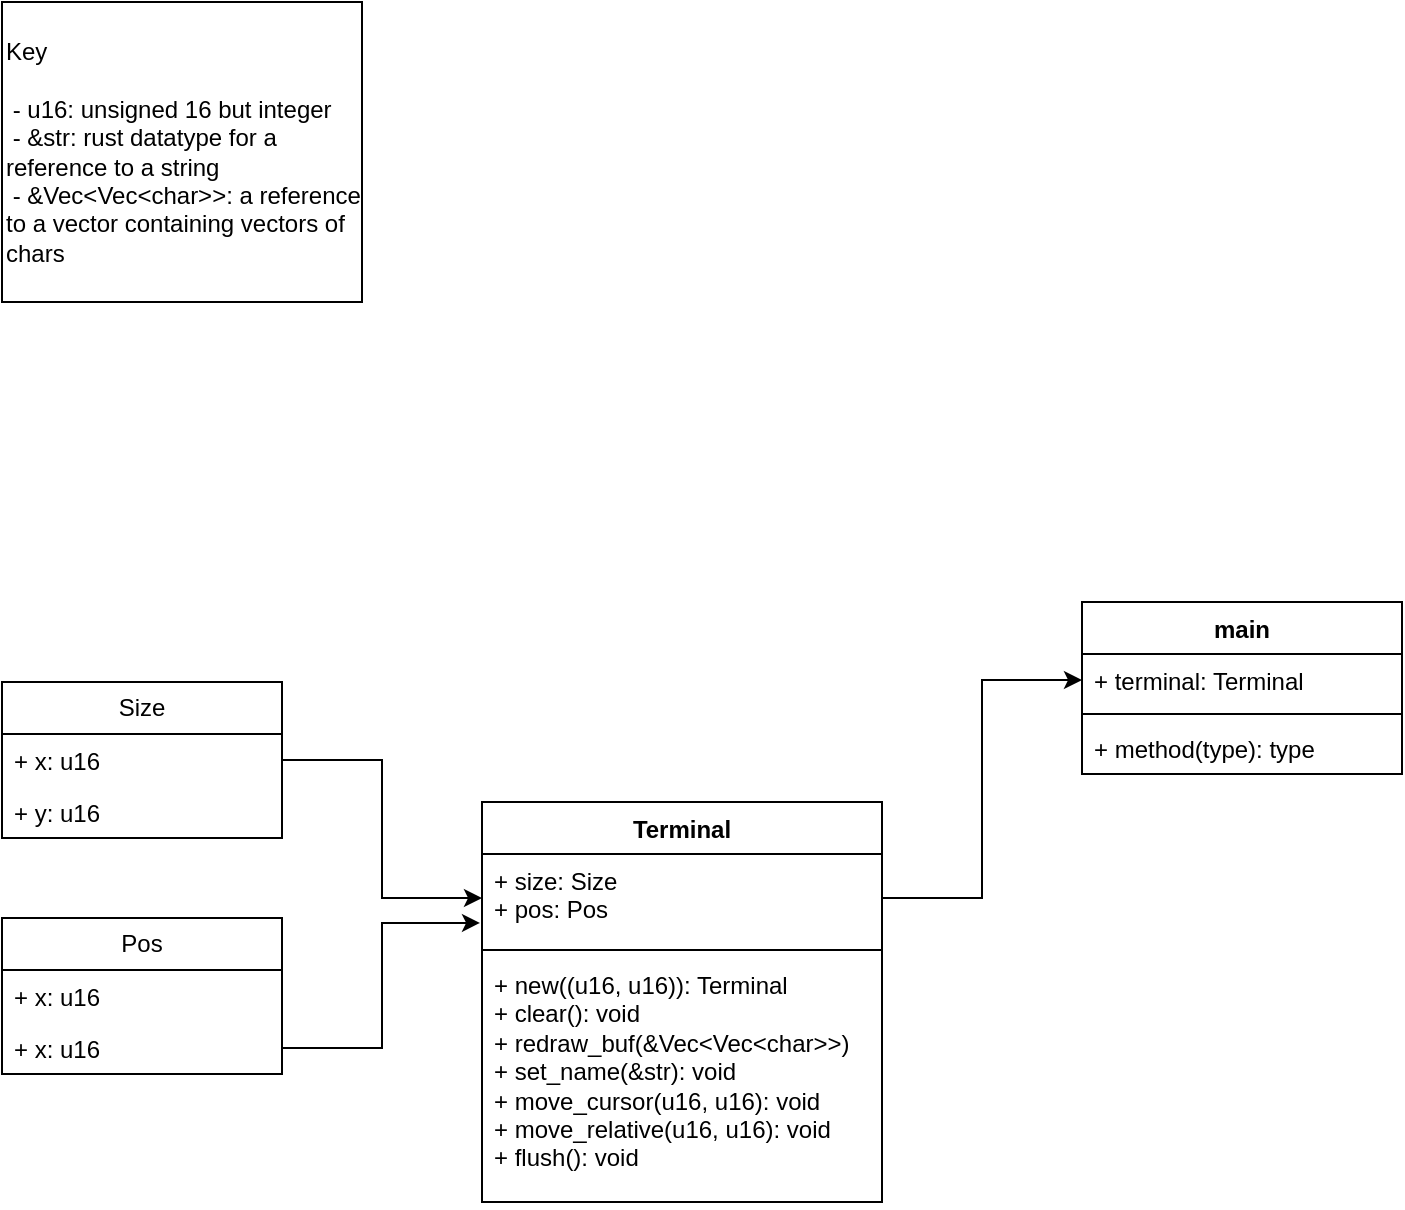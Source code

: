 <mxfile version="24.2.1" type="device">
  <diagram name="Page-1" id="ZxRSOgG9_3G_jGZx2Vew">
    <mxGraphModel dx="1434" dy="676" grid="1" gridSize="10" guides="1" tooltips="1" connect="1" arrows="1" fold="1" page="1" pageScale="1" pageWidth="850" pageHeight="1100" math="0" shadow="0">
      <root>
        <mxCell id="0" />
        <mxCell id="1" parent="0" />
        <mxCell id="3ou3jFzYtSS5XbmWomfG-1" value="Terminal" style="swimlane;fontStyle=1;align=center;verticalAlign=top;childLayout=stackLayout;horizontal=1;startSize=26;horizontalStack=0;resizeParent=1;resizeParentMax=0;resizeLast=0;collapsible=1;marginBottom=0;whiteSpace=wrap;html=1;" parent="1" vertex="1">
          <mxGeometry x="280" y="440" width="200" height="200" as="geometry">
            <mxRectangle x="280" y="440" width="90" height="30" as="alternateBounds" />
          </mxGeometry>
        </mxCell>
        <mxCell id="3ou3jFzYtSS5XbmWomfG-2" value="+ size: Size&lt;div&gt;+ pos: Pos&lt;br&gt;&lt;div&gt;&lt;br&gt;&lt;/div&gt;&lt;/div&gt;" style="text;strokeColor=none;fillColor=none;align=left;verticalAlign=top;spacingLeft=4;spacingRight=4;overflow=hidden;rotatable=0;points=[[0,0.5],[1,0.5]];portConstraint=eastwest;whiteSpace=wrap;html=1;" parent="3ou3jFzYtSS5XbmWomfG-1" vertex="1">
          <mxGeometry y="26" width="200" height="44" as="geometry" />
        </mxCell>
        <mxCell id="3ou3jFzYtSS5XbmWomfG-3" value="" style="line;strokeWidth=1;fillColor=none;align=left;verticalAlign=middle;spacingTop=-1;spacingLeft=3;spacingRight=3;rotatable=0;labelPosition=right;points=[];portConstraint=eastwest;strokeColor=inherit;" parent="3ou3jFzYtSS5XbmWomfG-1" vertex="1">
          <mxGeometry y="70" width="200" height="8" as="geometry" />
        </mxCell>
        <mxCell id="3ou3jFzYtSS5XbmWomfG-4" value="&lt;div&gt;+ new((u16, u16)): Terminal&lt;/div&gt;+ clear(): void&amp;nbsp;&lt;div&gt;+ redraw_buf(&amp;amp;Vec&amp;lt;Vec&amp;lt;char&amp;gt;&amp;gt;)&lt;br&gt;&lt;div&gt;&lt;div&gt;+ set_name(&amp;amp;str): void&lt;/div&gt;&lt;div&gt;+&lt;span style=&quot;background-color: initial;&quot;&gt;&amp;nbsp;move_cursor(u16, u16): void&lt;/span&gt;&lt;/div&gt;&lt;div&gt;&lt;span style=&quot;background-color: initial;&quot;&gt;+ move_relative(u16, u16): void&lt;/span&gt;&lt;/div&gt;&lt;div&gt;&lt;span style=&quot;background-color: initial;&quot;&gt;+ flush(): void&lt;/span&gt;&lt;/div&gt;&lt;/div&gt;&lt;/div&gt;" style="text;strokeColor=none;fillColor=none;align=left;verticalAlign=top;spacingLeft=4;spacingRight=4;overflow=hidden;rotatable=0;points=[[0,0.5],[1,0.5]];portConstraint=eastwest;whiteSpace=wrap;html=1;" parent="3ou3jFzYtSS5XbmWomfG-1" vertex="1">
          <mxGeometry y="78" width="200" height="122" as="geometry" />
        </mxCell>
        <mxCell id="3ou3jFzYtSS5XbmWomfG-5" value="main&lt;div&gt;&lt;br&gt;&lt;/div&gt;" style="swimlane;fontStyle=1;align=center;verticalAlign=top;childLayout=stackLayout;horizontal=1;startSize=26;horizontalStack=0;resizeParent=1;resizeParentMax=0;resizeLast=0;collapsible=1;marginBottom=0;whiteSpace=wrap;html=1;" parent="1" vertex="1">
          <mxGeometry x="580" y="340" width="160" height="86" as="geometry" />
        </mxCell>
        <mxCell id="3ou3jFzYtSS5XbmWomfG-6" value="+ terminal: Terminal" style="text;strokeColor=none;fillColor=none;align=left;verticalAlign=top;spacingLeft=4;spacingRight=4;overflow=hidden;rotatable=0;points=[[0,0.5],[1,0.5]];portConstraint=eastwest;whiteSpace=wrap;html=1;" parent="3ou3jFzYtSS5XbmWomfG-5" vertex="1">
          <mxGeometry y="26" width="160" height="26" as="geometry" />
        </mxCell>
        <mxCell id="3ou3jFzYtSS5XbmWomfG-7" value="" style="line;strokeWidth=1;fillColor=none;align=left;verticalAlign=middle;spacingTop=-1;spacingLeft=3;spacingRight=3;rotatable=0;labelPosition=right;points=[];portConstraint=eastwest;strokeColor=inherit;" parent="3ou3jFzYtSS5XbmWomfG-5" vertex="1">
          <mxGeometry y="52" width="160" height="8" as="geometry" />
        </mxCell>
        <mxCell id="3ou3jFzYtSS5XbmWomfG-8" value="+ method(type): type" style="text;strokeColor=none;fillColor=none;align=left;verticalAlign=top;spacingLeft=4;spacingRight=4;overflow=hidden;rotatable=0;points=[[0,0.5],[1,0.5]];portConstraint=eastwest;whiteSpace=wrap;html=1;" parent="3ou3jFzYtSS5XbmWomfG-5" vertex="1">
          <mxGeometry y="60" width="160" height="26" as="geometry" />
        </mxCell>
        <mxCell id="3ou3jFzYtSS5XbmWomfG-9" style="edgeStyle=orthogonalEdgeStyle;rounded=0;orthogonalLoop=1;jettySize=auto;html=1;exitX=1;exitY=0.5;exitDx=0;exitDy=0;entryX=0;entryY=0.5;entryDx=0;entryDy=0;" parent="1" source="3ou3jFzYtSS5XbmWomfG-2" target="3ou3jFzYtSS5XbmWomfG-6" edge="1">
          <mxGeometry relative="1" as="geometry" />
        </mxCell>
        <mxCell id="3ou3jFzYtSS5XbmWomfG-10" value="Key&lt;div&gt;&lt;br&gt;&lt;div&gt;&amp;nbsp;- u16: unsigned 16 but integer&lt;/div&gt;&lt;/div&gt;&lt;div&gt;&amp;nbsp;- &amp;amp;str: rust datatype for a reference to a string&lt;/div&gt;&lt;div&gt;&amp;nbsp;- &amp;amp;Vec&amp;lt;Vec&amp;lt;char&amp;gt;&amp;gt;: a reference to a vector containing vectors of chars&lt;br&gt;&lt;/div&gt;" style="html=1;whiteSpace=wrap;align=left;" parent="1" vertex="1">
          <mxGeometry x="40" y="40" width="180" height="150" as="geometry" />
        </mxCell>
        <mxCell id="klrKRbjtDy0nW5kmPTzW-5" value="Size" style="swimlane;fontStyle=0;childLayout=stackLayout;horizontal=1;startSize=26;fillColor=none;horizontalStack=0;resizeParent=1;resizeParentMax=0;resizeLast=0;collapsible=1;marginBottom=0;whiteSpace=wrap;html=1;" parent="1" vertex="1">
          <mxGeometry x="40" y="380" width="140" height="78" as="geometry" />
        </mxCell>
        <mxCell id="klrKRbjtDy0nW5kmPTzW-6" value="+ x: u16" style="text;strokeColor=none;fillColor=none;align=left;verticalAlign=top;spacingLeft=4;spacingRight=4;overflow=hidden;rotatable=0;points=[[0,0.5],[1,0.5]];portConstraint=eastwest;whiteSpace=wrap;html=1;" parent="klrKRbjtDy0nW5kmPTzW-5" vertex="1">
          <mxGeometry y="26" width="140" height="26" as="geometry" />
        </mxCell>
        <mxCell id="klrKRbjtDy0nW5kmPTzW-7" value="+ y: u16" style="text;strokeColor=none;fillColor=none;align=left;verticalAlign=top;spacingLeft=4;spacingRight=4;overflow=hidden;rotatable=0;points=[[0,0.5],[1,0.5]];portConstraint=eastwest;whiteSpace=wrap;html=1;" parent="klrKRbjtDy0nW5kmPTzW-5" vertex="1">
          <mxGeometry y="52" width="140" height="26" as="geometry" />
        </mxCell>
        <mxCell id="klrKRbjtDy0nW5kmPTzW-9" style="edgeStyle=orthogonalEdgeStyle;rounded=0;orthogonalLoop=1;jettySize=auto;html=1;exitX=1;exitY=0.5;exitDx=0;exitDy=0;entryX=0;entryY=0.5;entryDx=0;entryDy=0;" parent="1" source="klrKRbjtDy0nW5kmPTzW-6" target="3ou3jFzYtSS5XbmWomfG-2" edge="1">
          <mxGeometry relative="1" as="geometry" />
        </mxCell>
        <mxCell id="HmmWe1z22Ptxx1lA3r9o-1" value="Pos" style="swimlane;fontStyle=0;childLayout=stackLayout;horizontal=1;startSize=26;fillColor=none;horizontalStack=0;resizeParent=1;resizeParentMax=0;resizeLast=0;collapsible=1;marginBottom=0;whiteSpace=wrap;html=1;" parent="1" vertex="1">
          <mxGeometry x="40" y="498" width="140" height="78" as="geometry" />
        </mxCell>
        <mxCell id="HmmWe1z22Ptxx1lA3r9o-2" value="+ x: u16" style="text;strokeColor=none;fillColor=none;align=left;verticalAlign=top;spacingLeft=4;spacingRight=4;overflow=hidden;rotatable=0;points=[[0,0.5],[1,0.5]];portConstraint=eastwest;whiteSpace=wrap;html=1;" parent="HmmWe1z22Ptxx1lA3r9o-1" vertex="1">
          <mxGeometry y="26" width="140" height="26" as="geometry" />
        </mxCell>
        <mxCell id="HmmWe1z22Ptxx1lA3r9o-3" value="+ x: u16" style="text;strokeColor=none;fillColor=none;align=left;verticalAlign=top;spacingLeft=4;spacingRight=4;overflow=hidden;rotatable=0;points=[[0,0.5],[1,0.5]];portConstraint=eastwest;whiteSpace=wrap;html=1;" parent="HmmWe1z22Ptxx1lA3r9o-1" vertex="1">
          <mxGeometry y="52" width="140" height="26" as="geometry" />
        </mxCell>
        <mxCell id="HmmWe1z22Ptxx1lA3r9o-5" style="edgeStyle=orthogonalEdgeStyle;rounded=0;orthogonalLoop=1;jettySize=auto;html=1;exitX=1;exitY=0.5;exitDx=0;exitDy=0;entryX=-0.005;entryY=0.783;entryDx=0;entryDy=0;entryPerimeter=0;" parent="1" source="HmmWe1z22Ptxx1lA3r9o-3" target="3ou3jFzYtSS5XbmWomfG-2" edge="1">
          <mxGeometry relative="1" as="geometry" />
        </mxCell>
      </root>
    </mxGraphModel>
  </diagram>
</mxfile>
